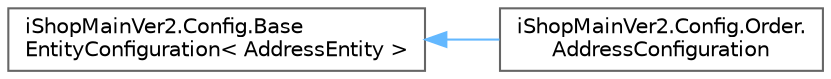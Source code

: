 digraph "Graphical Class Hierarchy"
{
 // LATEX_PDF_SIZE
  bgcolor="transparent";
  edge [fontname=Helvetica,fontsize=10,labelfontname=Helvetica,labelfontsize=10];
  node [fontname=Helvetica,fontsize=10,shape=box,height=0.2,width=0.4];
  rankdir="LR";
  Node0 [id="Node000000",label="iShopMainVer2.Config.Base\lEntityConfiguration\< AddressEntity \>",height=0.2,width=0.4,color="grey40", fillcolor="white", style="filled",URL="$classi_shop_main_ver2_1_1_config_1_1_base_entity_configuration.html",tooltip=" "];
  Node0 -> Node1 [id="edge8_Node000000_Node000001",dir="back",color="steelblue1",style="solid",tooltip=" "];
  Node1 [id="Node000001",label="iShopMainVer2.Config.Order.\lAddressConfiguration",height=0.2,width=0.4,color="grey40", fillcolor="white", style="filled",URL="$classi_shop_main_ver2_1_1_config_1_1_order_1_1_address_configuration.html",tooltip=" "];
}
